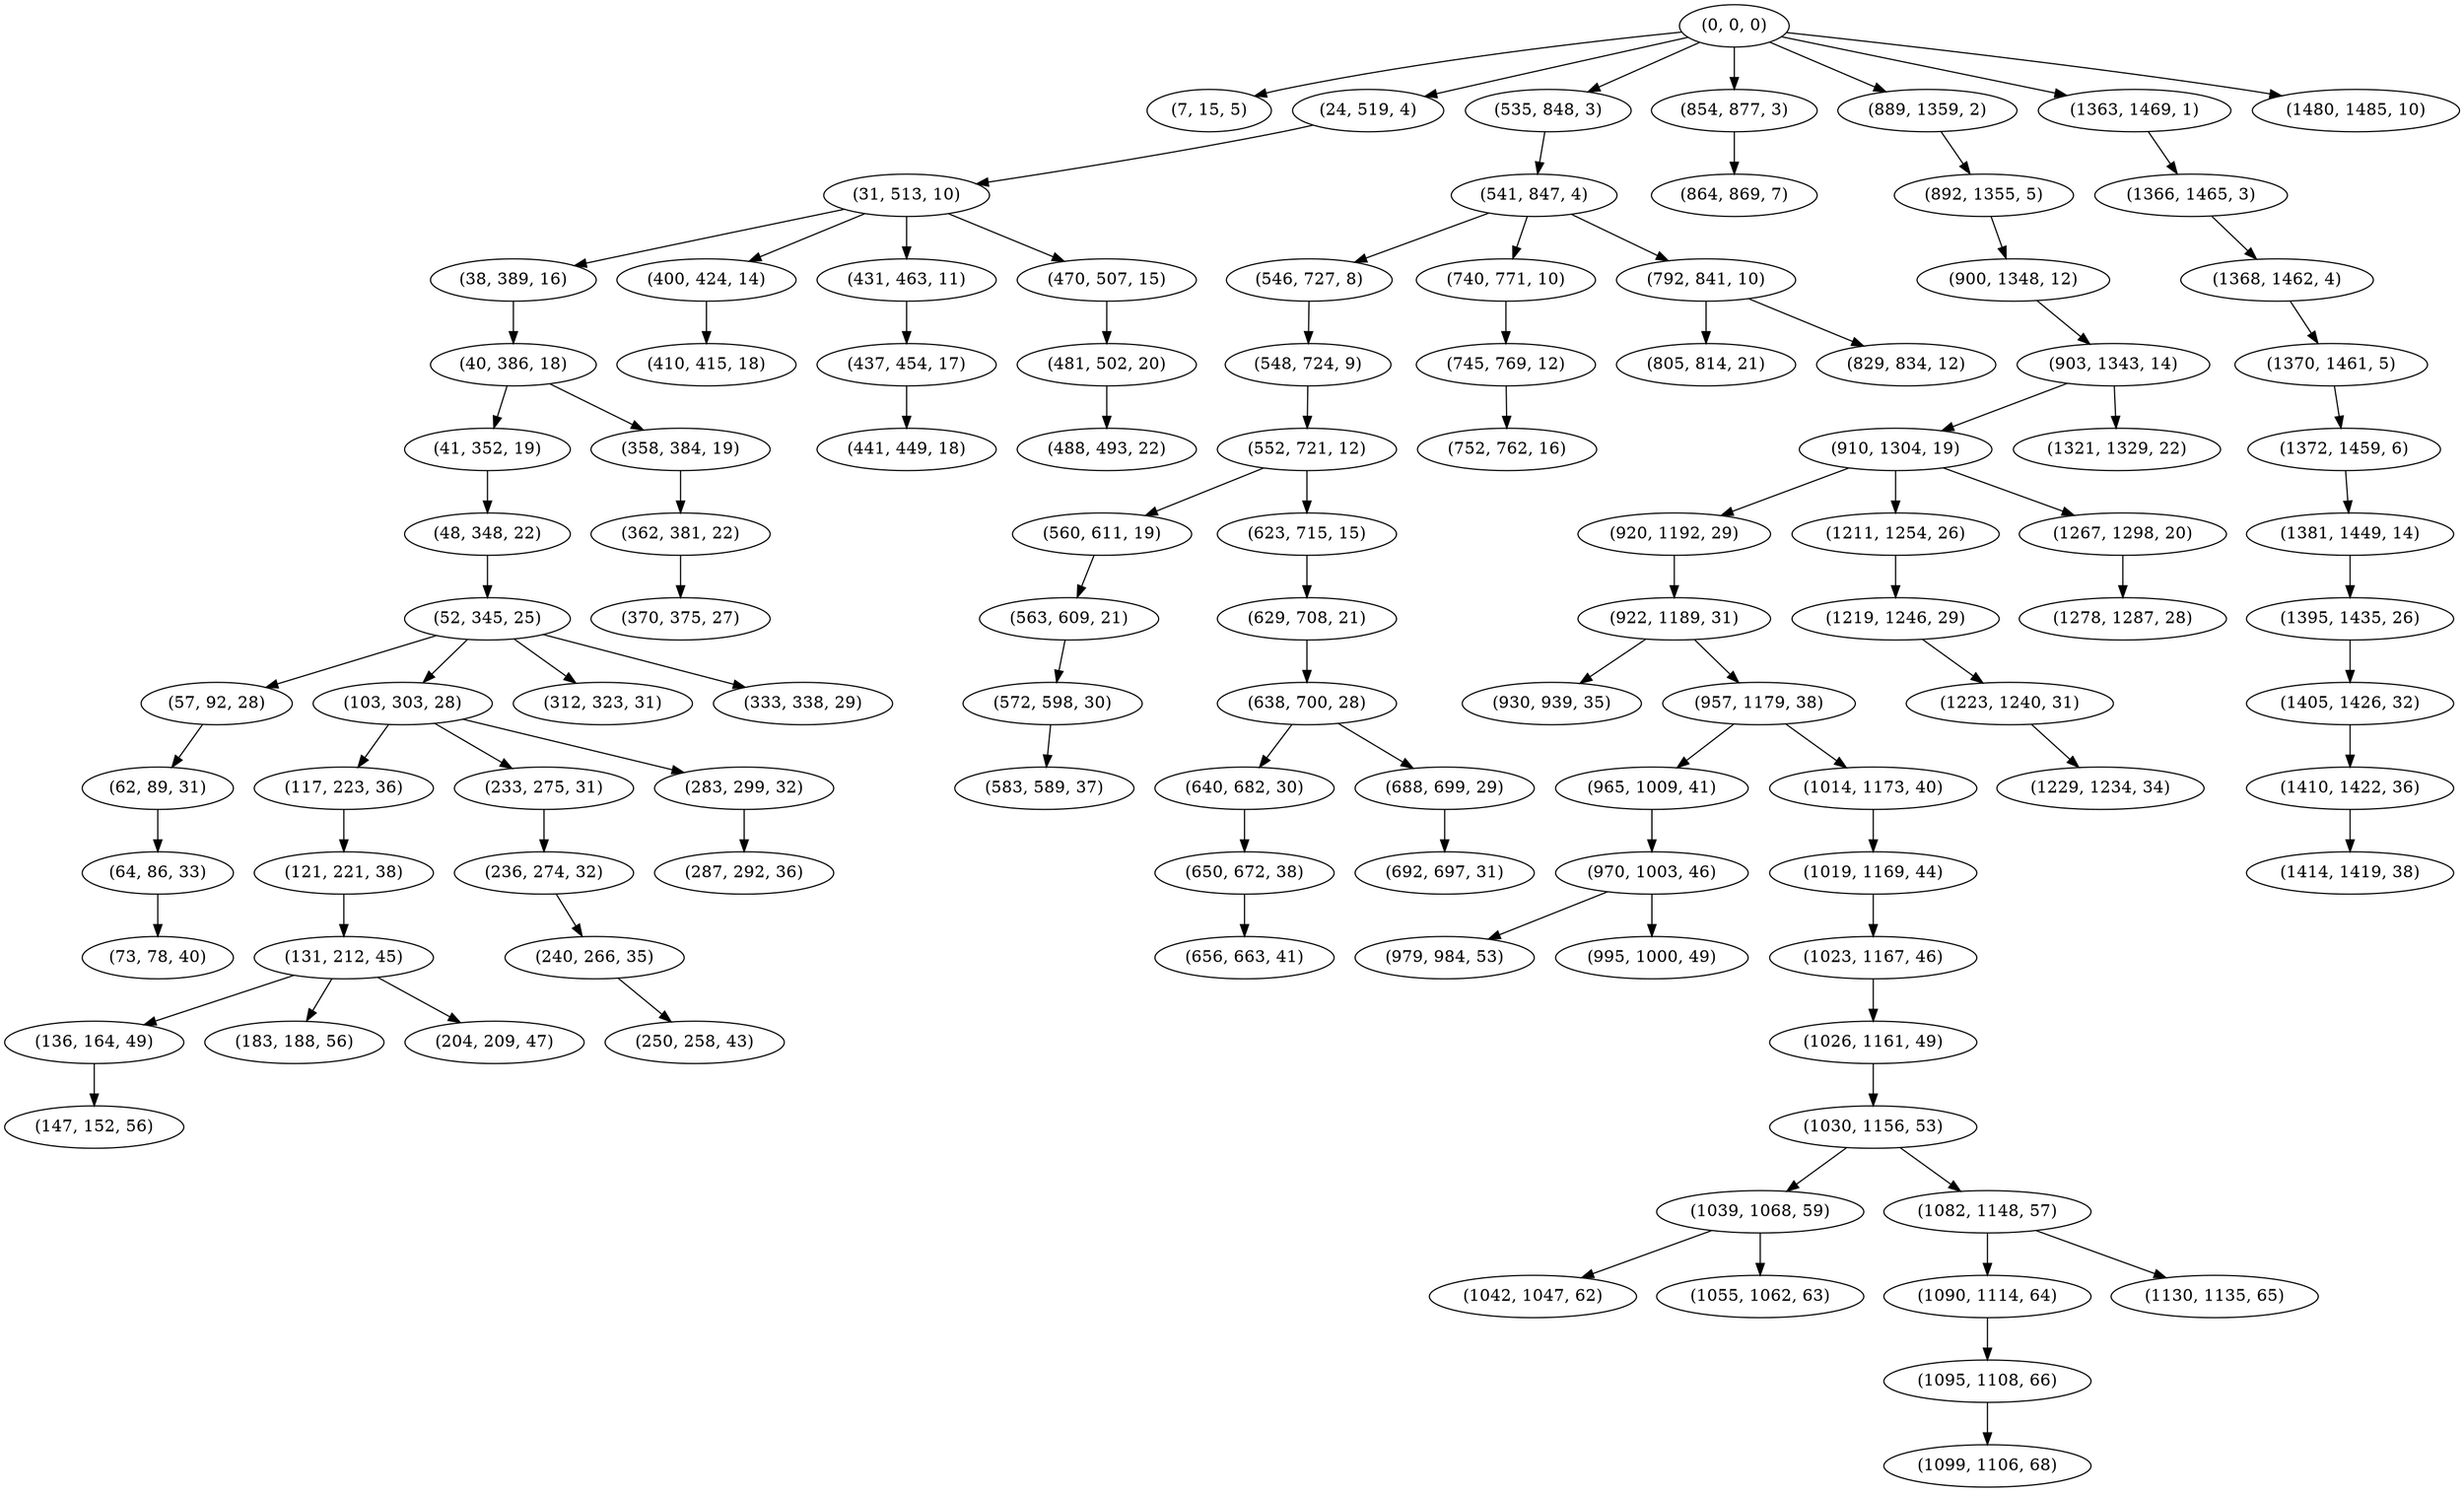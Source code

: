digraph tree {
    "(0, 0, 0)";
    "(7, 15, 5)";
    "(24, 519, 4)";
    "(31, 513, 10)";
    "(38, 389, 16)";
    "(40, 386, 18)";
    "(41, 352, 19)";
    "(48, 348, 22)";
    "(52, 345, 25)";
    "(57, 92, 28)";
    "(62, 89, 31)";
    "(64, 86, 33)";
    "(73, 78, 40)";
    "(103, 303, 28)";
    "(117, 223, 36)";
    "(121, 221, 38)";
    "(131, 212, 45)";
    "(136, 164, 49)";
    "(147, 152, 56)";
    "(183, 188, 56)";
    "(204, 209, 47)";
    "(233, 275, 31)";
    "(236, 274, 32)";
    "(240, 266, 35)";
    "(250, 258, 43)";
    "(283, 299, 32)";
    "(287, 292, 36)";
    "(312, 323, 31)";
    "(333, 338, 29)";
    "(358, 384, 19)";
    "(362, 381, 22)";
    "(370, 375, 27)";
    "(400, 424, 14)";
    "(410, 415, 18)";
    "(431, 463, 11)";
    "(437, 454, 17)";
    "(441, 449, 18)";
    "(470, 507, 15)";
    "(481, 502, 20)";
    "(488, 493, 22)";
    "(535, 848, 3)";
    "(541, 847, 4)";
    "(546, 727, 8)";
    "(548, 724, 9)";
    "(552, 721, 12)";
    "(560, 611, 19)";
    "(563, 609, 21)";
    "(572, 598, 30)";
    "(583, 589, 37)";
    "(623, 715, 15)";
    "(629, 708, 21)";
    "(638, 700, 28)";
    "(640, 682, 30)";
    "(650, 672, 38)";
    "(656, 663, 41)";
    "(688, 699, 29)";
    "(692, 697, 31)";
    "(740, 771, 10)";
    "(745, 769, 12)";
    "(752, 762, 16)";
    "(792, 841, 10)";
    "(805, 814, 21)";
    "(829, 834, 12)";
    "(854, 877, 3)";
    "(864, 869, 7)";
    "(889, 1359, 2)";
    "(892, 1355, 5)";
    "(900, 1348, 12)";
    "(903, 1343, 14)";
    "(910, 1304, 19)";
    "(920, 1192, 29)";
    "(922, 1189, 31)";
    "(930, 939, 35)";
    "(957, 1179, 38)";
    "(965, 1009, 41)";
    "(970, 1003, 46)";
    "(979, 984, 53)";
    "(995, 1000, 49)";
    "(1014, 1173, 40)";
    "(1019, 1169, 44)";
    "(1023, 1167, 46)";
    "(1026, 1161, 49)";
    "(1030, 1156, 53)";
    "(1039, 1068, 59)";
    "(1042, 1047, 62)";
    "(1055, 1062, 63)";
    "(1082, 1148, 57)";
    "(1090, 1114, 64)";
    "(1095, 1108, 66)";
    "(1099, 1106, 68)";
    "(1130, 1135, 65)";
    "(1211, 1254, 26)";
    "(1219, 1246, 29)";
    "(1223, 1240, 31)";
    "(1229, 1234, 34)";
    "(1267, 1298, 20)";
    "(1278, 1287, 28)";
    "(1321, 1329, 22)";
    "(1363, 1469, 1)";
    "(1366, 1465, 3)";
    "(1368, 1462, 4)";
    "(1370, 1461, 5)";
    "(1372, 1459, 6)";
    "(1381, 1449, 14)";
    "(1395, 1435, 26)";
    "(1405, 1426, 32)";
    "(1410, 1422, 36)";
    "(1414, 1419, 38)";
    "(1480, 1485, 10)";
    "(0, 0, 0)" -> "(7, 15, 5)";
    "(0, 0, 0)" -> "(24, 519, 4)";
    "(0, 0, 0)" -> "(535, 848, 3)";
    "(0, 0, 0)" -> "(854, 877, 3)";
    "(0, 0, 0)" -> "(889, 1359, 2)";
    "(0, 0, 0)" -> "(1363, 1469, 1)";
    "(0, 0, 0)" -> "(1480, 1485, 10)";
    "(24, 519, 4)" -> "(31, 513, 10)";
    "(31, 513, 10)" -> "(38, 389, 16)";
    "(31, 513, 10)" -> "(400, 424, 14)";
    "(31, 513, 10)" -> "(431, 463, 11)";
    "(31, 513, 10)" -> "(470, 507, 15)";
    "(38, 389, 16)" -> "(40, 386, 18)";
    "(40, 386, 18)" -> "(41, 352, 19)";
    "(40, 386, 18)" -> "(358, 384, 19)";
    "(41, 352, 19)" -> "(48, 348, 22)";
    "(48, 348, 22)" -> "(52, 345, 25)";
    "(52, 345, 25)" -> "(57, 92, 28)";
    "(52, 345, 25)" -> "(103, 303, 28)";
    "(52, 345, 25)" -> "(312, 323, 31)";
    "(52, 345, 25)" -> "(333, 338, 29)";
    "(57, 92, 28)" -> "(62, 89, 31)";
    "(62, 89, 31)" -> "(64, 86, 33)";
    "(64, 86, 33)" -> "(73, 78, 40)";
    "(103, 303, 28)" -> "(117, 223, 36)";
    "(103, 303, 28)" -> "(233, 275, 31)";
    "(103, 303, 28)" -> "(283, 299, 32)";
    "(117, 223, 36)" -> "(121, 221, 38)";
    "(121, 221, 38)" -> "(131, 212, 45)";
    "(131, 212, 45)" -> "(136, 164, 49)";
    "(131, 212, 45)" -> "(183, 188, 56)";
    "(131, 212, 45)" -> "(204, 209, 47)";
    "(136, 164, 49)" -> "(147, 152, 56)";
    "(233, 275, 31)" -> "(236, 274, 32)";
    "(236, 274, 32)" -> "(240, 266, 35)";
    "(240, 266, 35)" -> "(250, 258, 43)";
    "(283, 299, 32)" -> "(287, 292, 36)";
    "(358, 384, 19)" -> "(362, 381, 22)";
    "(362, 381, 22)" -> "(370, 375, 27)";
    "(400, 424, 14)" -> "(410, 415, 18)";
    "(431, 463, 11)" -> "(437, 454, 17)";
    "(437, 454, 17)" -> "(441, 449, 18)";
    "(470, 507, 15)" -> "(481, 502, 20)";
    "(481, 502, 20)" -> "(488, 493, 22)";
    "(535, 848, 3)" -> "(541, 847, 4)";
    "(541, 847, 4)" -> "(546, 727, 8)";
    "(541, 847, 4)" -> "(740, 771, 10)";
    "(541, 847, 4)" -> "(792, 841, 10)";
    "(546, 727, 8)" -> "(548, 724, 9)";
    "(548, 724, 9)" -> "(552, 721, 12)";
    "(552, 721, 12)" -> "(560, 611, 19)";
    "(552, 721, 12)" -> "(623, 715, 15)";
    "(560, 611, 19)" -> "(563, 609, 21)";
    "(563, 609, 21)" -> "(572, 598, 30)";
    "(572, 598, 30)" -> "(583, 589, 37)";
    "(623, 715, 15)" -> "(629, 708, 21)";
    "(629, 708, 21)" -> "(638, 700, 28)";
    "(638, 700, 28)" -> "(640, 682, 30)";
    "(638, 700, 28)" -> "(688, 699, 29)";
    "(640, 682, 30)" -> "(650, 672, 38)";
    "(650, 672, 38)" -> "(656, 663, 41)";
    "(688, 699, 29)" -> "(692, 697, 31)";
    "(740, 771, 10)" -> "(745, 769, 12)";
    "(745, 769, 12)" -> "(752, 762, 16)";
    "(792, 841, 10)" -> "(805, 814, 21)";
    "(792, 841, 10)" -> "(829, 834, 12)";
    "(854, 877, 3)" -> "(864, 869, 7)";
    "(889, 1359, 2)" -> "(892, 1355, 5)";
    "(892, 1355, 5)" -> "(900, 1348, 12)";
    "(900, 1348, 12)" -> "(903, 1343, 14)";
    "(903, 1343, 14)" -> "(910, 1304, 19)";
    "(903, 1343, 14)" -> "(1321, 1329, 22)";
    "(910, 1304, 19)" -> "(920, 1192, 29)";
    "(910, 1304, 19)" -> "(1211, 1254, 26)";
    "(910, 1304, 19)" -> "(1267, 1298, 20)";
    "(920, 1192, 29)" -> "(922, 1189, 31)";
    "(922, 1189, 31)" -> "(930, 939, 35)";
    "(922, 1189, 31)" -> "(957, 1179, 38)";
    "(957, 1179, 38)" -> "(965, 1009, 41)";
    "(957, 1179, 38)" -> "(1014, 1173, 40)";
    "(965, 1009, 41)" -> "(970, 1003, 46)";
    "(970, 1003, 46)" -> "(979, 984, 53)";
    "(970, 1003, 46)" -> "(995, 1000, 49)";
    "(1014, 1173, 40)" -> "(1019, 1169, 44)";
    "(1019, 1169, 44)" -> "(1023, 1167, 46)";
    "(1023, 1167, 46)" -> "(1026, 1161, 49)";
    "(1026, 1161, 49)" -> "(1030, 1156, 53)";
    "(1030, 1156, 53)" -> "(1039, 1068, 59)";
    "(1030, 1156, 53)" -> "(1082, 1148, 57)";
    "(1039, 1068, 59)" -> "(1042, 1047, 62)";
    "(1039, 1068, 59)" -> "(1055, 1062, 63)";
    "(1082, 1148, 57)" -> "(1090, 1114, 64)";
    "(1082, 1148, 57)" -> "(1130, 1135, 65)";
    "(1090, 1114, 64)" -> "(1095, 1108, 66)";
    "(1095, 1108, 66)" -> "(1099, 1106, 68)";
    "(1211, 1254, 26)" -> "(1219, 1246, 29)";
    "(1219, 1246, 29)" -> "(1223, 1240, 31)";
    "(1223, 1240, 31)" -> "(1229, 1234, 34)";
    "(1267, 1298, 20)" -> "(1278, 1287, 28)";
    "(1363, 1469, 1)" -> "(1366, 1465, 3)";
    "(1366, 1465, 3)" -> "(1368, 1462, 4)";
    "(1368, 1462, 4)" -> "(1370, 1461, 5)";
    "(1370, 1461, 5)" -> "(1372, 1459, 6)";
    "(1372, 1459, 6)" -> "(1381, 1449, 14)";
    "(1381, 1449, 14)" -> "(1395, 1435, 26)";
    "(1395, 1435, 26)" -> "(1405, 1426, 32)";
    "(1405, 1426, 32)" -> "(1410, 1422, 36)";
    "(1410, 1422, 36)" -> "(1414, 1419, 38)";
}
